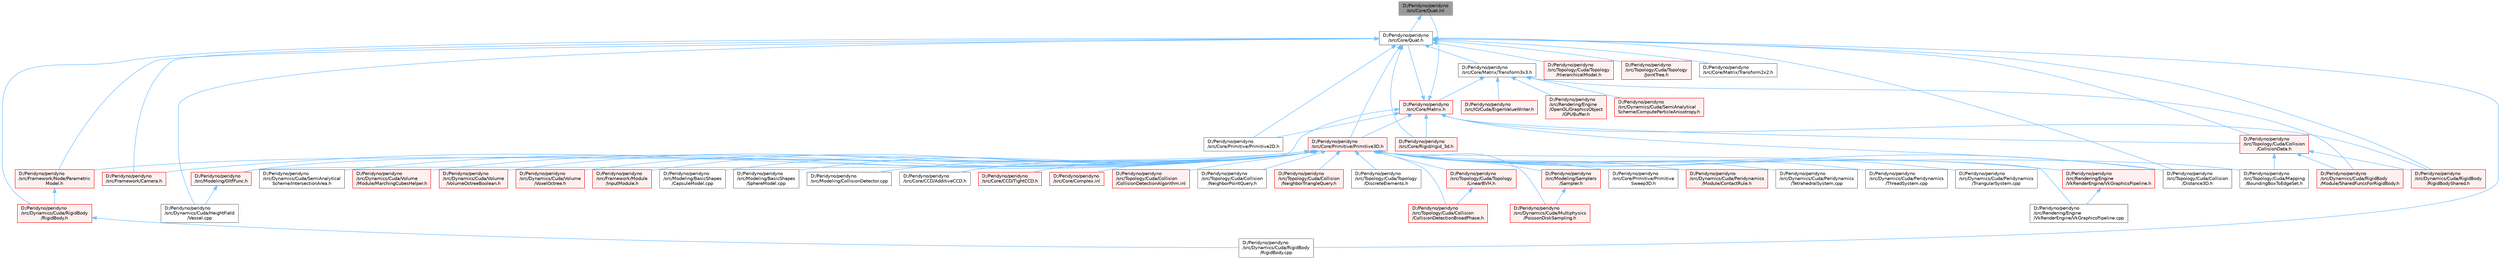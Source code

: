 digraph "D:/Peridyno/peridyno/src/Core/Quat.inl"
{
 // LATEX_PDF_SIZE
  bgcolor="transparent";
  edge [fontname=Helvetica,fontsize=10,labelfontname=Helvetica,labelfontsize=10];
  node [fontname=Helvetica,fontsize=10,shape=box,height=0.2,width=0.4];
  Node1 [id="Node000001",label="D:/Peridyno/peridyno\l/src/Core/Quat.inl",height=0.2,width=0.4,color="gray40", fillcolor="grey60", style="filled", fontcolor="black",tooltip=" "];
  Node1 -> Node2 [id="edge1_Node000001_Node000002",dir="back",color="steelblue1",style="solid",tooltip=" "];
  Node2 [id="Node000002",label="D:/Peridyno/peridyno\l/src/Core/Quat.h",height=0.2,width=0.4,color="grey40", fillcolor="white", style="filled",URL="$_quat_8h.html",tooltip="Implementation of quaternion."];
  Node2 -> Node3 [id="edge2_Node000002_Node000003",dir="back",color="steelblue1",style="solid",tooltip=" "];
  Node3 [id="Node000003",label="D:/Peridyno/peridyno\l/src/Core/Matrix/Transform2x2.h",height=0.2,width=0.4,color="grey40", fillcolor="white", style="filled",URL="$_transform2x2_8h.html",tooltip=" "];
  Node2 -> Node4 [id="edge3_Node000002_Node000004",dir="back",color="steelblue1",style="solid",tooltip=" "];
  Node4 [id="Node000004",label="D:/Peridyno/peridyno\l/src/Core/Matrix/Transform3x3.h",height=0.2,width=0.4,color="grey40", fillcolor="white", style="filled",URL="$_transform3x3_8h.html",tooltip=" "];
  Node4 -> Node5 [id="edge4_Node000004_Node000005",dir="back",color="steelblue1",style="solid",tooltip=" "];
  Node5 [id="Node000005",label="D:/Peridyno/peridyno\l/src/Core/Matrix.h",height=0.2,width=0.4,color="red", fillcolor="#FFF0F0", style="filled",URL="$_matrix_8h.html",tooltip=" "];
  Node5 -> Node586 [id="edge5_Node000005_Node000586",dir="back",color="steelblue1",style="solid",tooltip=" "];
  Node586 [id="Node000586",label="D:/Peridyno/peridyno\l/src/Core/Primitive/Primitive2D.h",height=0.2,width=0.4,color="grey40", fillcolor="white", style="filled",URL="$_primitive2_d_8h.html",tooltip=" "];
  Node5 -> Node588 [id="edge6_Node000005_Node000588",dir="back",color="steelblue1",style="solid",tooltip=" "];
  Node588 [id="Node000588",label="D:/Peridyno/peridyno\l/src/Core/Primitive/Primitive3D.h",height=0.2,width=0.4,color="red", fillcolor="#FFF0F0", style="filled",URL="$_primitive3_d_8h.html",tooltip=" "];
  Node588 -> Node589 [id="edge7_Node000588_Node000589",dir="back",color="steelblue1",style="solid",tooltip=" "];
  Node589 [id="Node000589",label="D:/Peridyno/peridyno\l/src/Core/CCD/AdditiveCCD.h",height=0.2,width=0.4,color="grey40", fillcolor="white", style="filled",URL="$_additive_c_c_d_8h.html",tooltip=" "];
  Node588 -> Node590 [id="edge8_Node000588_Node000590",dir="back",color="steelblue1",style="solid",tooltip=" "];
  Node590 [id="Node000590",label="D:/Peridyno/peridyno\l/src/Core/CCD/TightCCD.h",height=0.2,width=0.4,color="red", fillcolor="#FFF0F0", style="filled",URL="$_tight_c_c_d_8h.html",tooltip=" "];
  Node588 -> Node579 [id="edge9_Node000588_Node000579",dir="back",color="steelblue1",style="solid",tooltip=" "];
  Node579 [id="Node000579",label="D:/Peridyno/peridyno\l/src/Core/Complex.inl",height=0.2,width=0.4,color="red", fillcolor="#FFF0F0", style="filled",URL="$_complex_8inl.html",tooltip=" "];
  Node588 -> Node582 [id="edge10_Node000588_Node000582",dir="back",color="steelblue1",style="solid",tooltip=" "];
  Node582 [id="Node000582",label="D:/Peridyno/peridyno\l/src/Core/Primitive/Primitive\lSweep3D.h",height=0.2,width=0.4,color="grey40", fillcolor="white", style="filled",URL="$_primitive_sweep3_d_8h.html",tooltip="This class is implemented for continuous collision detection."];
  Node588 -> Node285 [id="edge11_Node000588_Node000285",dir="back",color="steelblue1",style="solid",tooltip=" "];
  Node285 [id="Node000285",label="D:/Peridyno/peridyno\l/src/Dynamics/Cuda/Multiphysics\l/PoissonDiskSampling.h",height=0.2,width=0.4,color="red", fillcolor="#FFF0F0", style="filled",URL="$_poisson_disk_sampling_8h.html",tooltip=" "];
  Node588 -> Node22 [id="edge12_Node000588_Node000022",dir="back",color="steelblue1",style="solid",tooltip=" "];
  Node22 [id="Node000022",label="D:/Peridyno/peridyno\l/src/Dynamics/Cuda/Peridynamics\l/Module/ContactRule.h",height=0.2,width=0.4,color="red", fillcolor="#FFF0F0", style="filled",URL="$_contact_rule_8h.html",tooltip=" "];
  Node588 -> Node299 [id="edge13_Node000588_Node000299",dir="back",color="steelblue1",style="solid",tooltip=" "];
  Node299 [id="Node000299",label="D:/Peridyno/peridyno\l/src/Dynamics/Cuda/Peridynamics\l/TetrahedralSystem.cpp",height=0.2,width=0.4,color="grey40", fillcolor="white", style="filled",URL="$_tetrahedral_system_8cpp.html",tooltip=" "];
  Node588 -> Node302 [id="edge14_Node000588_Node000302",dir="back",color="steelblue1",style="solid",tooltip=" "];
  Node302 [id="Node000302",label="D:/Peridyno/peridyno\l/src/Dynamics/Cuda/Peridynamics\l/ThreadSystem.cpp",height=0.2,width=0.4,color="grey40", fillcolor="white", style="filled",URL="$_thread_system_8cpp.html",tooltip=" "];
  Node588 -> Node136 [id="edge15_Node000588_Node000136",dir="back",color="steelblue1",style="solid",tooltip=" "];
  Node136 [id="Node000136",label="D:/Peridyno/peridyno\l/src/Dynamics/Cuda/Peridynamics\l/TriangularSystem.cpp",height=0.2,width=0.4,color="grey40", fillcolor="white", style="filled",URL="$_triangular_system_8cpp.html",tooltip=" "];
  Node588 -> Node591 [id="edge16_Node000588_Node000591",dir="back",color="steelblue1",style="solid",tooltip=" "];
  Node591 [id="Node000591",label="D:/Peridyno/peridyno\l/src/Dynamics/Cuda/SemiAnalytical\lScheme/IntersectionArea.h",height=0.2,width=0.4,color="grey40", fillcolor="white", style="filled",URL="$_intersection_area_8h.html",tooltip=" "];
  Node588 -> Node13 [id="edge17_Node000588_Node000013",dir="back",color="steelblue1",style="solid",tooltip=" "];
  Node13 [id="Node000013",label="D:/Peridyno/peridyno\l/src/Dynamics/Cuda/Volume\l/Module/MarchingCubesHelper.h",height=0.2,width=0.4,color="red", fillcolor="#FFF0F0", style="filled",URL="$_marching_cubes_helper_8h.html",tooltip=" "];
  Node588 -> Node327 [id="edge18_Node000588_Node000327",dir="back",color="steelblue1",style="solid",tooltip=" "];
  Node327 [id="Node000327",label="D:/Peridyno/peridyno\l/src/Dynamics/Cuda/Volume\l/VolumeOctreeBoolean.h",height=0.2,width=0.4,color="red", fillcolor="#FFF0F0", style="filled",URL="$_volume_octree_boolean_8h.html",tooltip=" "];
  Node588 -> Node478 [id="edge19_Node000588_Node000478",dir="back",color="steelblue1",style="solid",tooltip=" "];
  Node478 [id="Node000478",label="D:/Peridyno/peridyno\l/src/Dynamics/Cuda/Volume\l/VoxelOctree.h",height=0.2,width=0.4,color="red", fillcolor="#FFF0F0", style="filled",URL="$_voxel_octree_8h.html",tooltip=" "];
  Node588 -> Node592 [id="edge20_Node000588_Node000592",dir="back",color="steelblue1",style="solid",tooltip=" "];
  Node592 [id="Node000592",label="D:/Peridyno/peridyno\l/src/Framework/Camera.h",height=0.2,width=0.4,color="red", fillcolor="#FFF0F0", style="filled",URL="$_framework_2_camera_8h.html",tooltip=" "];
  Node588 -> Node158 [id="edge21_Node000588_Node000158",dir="back",color="steelblue1",style="solid",tooltip=" "];
  Node158 [id="Node000158",label="D:/Peridyno/peridyno\l/src/Framework/Module\l/InputModule.h",height=0.2,width=0.4,color="red", fillcolor="#FFF0F0", style="filled",URL="$_input_module_8h.html",tooltip=" "];
  Node588 -> Node345 [id="edge22_Node000588_Node000345",dir="back",color="steelblue1",style="solid",tooltip=" "];
  Node345 [id="Node000345",label="D:/Peridyno/peridyno\l/src/Framework/Node/Parametric\lModel.h",height=0.2,width=0.4,color="red", fillcolor="#FFF0F0", style="filled",URL="$_parametric_model_8h.html",tooltip=" "];
  Node345 -> Node353 [id="edge23_Node000345_Node000353",dir="back",color="steelblue1",style="solid",tooltip=" "];
  Node353 [id="Node000353",label="D:/Peridyno/peridyno\l/src/Dynamics/Cuda/RigidBody\l/RigidBody.h",height=0.2,width=0.4,color="red", fillcolor="#FFF0F0", style="filled",URL="$_rigid_body_8h.html",tooltip=" "];
  Node353 -> Node356 [id="edge24_Node000353_Node000356",dir="back",color="steelblue1",style="solid",tooltip=" "];
  Node356 [id="Node000356",label="D:/Peridyno/peridyno\l/src/Dynamics/Cuda/RigidBody\l/RigidBody.cpp",height=0.2,width=0.4,color="grey40", fillcolor="white", style="filled",URL="$_rigid_body_8cpp.html",tooltip=" "];
  Node588 -> Node374 [id="edge25_Node000588_Node000374",dir="back",color="steelblue1",style="solid",tooltip=" "];
  Node374 [id="Node000374",label="D:/Peridyno/peridyno\l/src/Modeling/BasicShapes\l/CapsuleModel.cpp",height=0.2,width=0.4,color="grey40", fillcolor="white", style="filled",URL="$_capsule_model_8cpp.html",tooltip=" "];
  Node588 -> Node386 [id="edge26_Node000588_Node000386",dir="back",color="steelblue1",style="solid",tooltip=" "];
  Node386 [id="Node000386",label="D:/Peridyno/peridyno\l/src/Modeling/BasicShapes\l/SphereModel.cpp",height=0.2,width=0.4,color="grey40", fillcolor="white", style="filled",URL="$_sphere_model_8cpp.html",tooltip=" "];
  Node588 -> Node375 [id="edge27_Node000588_Node000375",dir="back",color="steelblue1",style="solid",tooltip=" "];
  Node375 [id="Node000375",label="D:/Peridyno/peridyno\l/src/Modeling/CollisionDetector.cpp",height=0.2,width=0.4,color="grey40", fillcolor="white", style="filled",URL="$_collision_detector_8cpp.html",tooltip=" "];
  Node588 -> Node529 [id="edge28_Node000588_Node000529",dir="back",color="steelblue1",style="solid",tooltip=" "];
  Node529 [id="Node000529",label="D:/Peridyno/peridyno\l/src/Modeling/GltfFunc.h",height=0.2,width=0.4,color="red", fillcolor="#FFF0F0", style="filled",URL="$_gltf_func_8h.html",tooltip=" "];
  Node529 -> Node355 [id="edge29_Node000529_Node000355",dir="back",color="steelblue1",style="solid",tooltip=" "];
  Node355 [id="Node000355",label="D:/Peridyno/peridyno\l/src/Dynamics/Cuda/HeightField\l/Vessel.cpp",height=0.2,width=0.4,color="grey40", fillcolor="white", style="filled",URL="$_vessel_8cpp.html",tooltip=" "];
  Node588 -> Node422 [id="edge30_Node000588_Node000422",dir="back",color="steelblue1",style="solid",tooltip=" "];
  Node422 [id="Node000422",label="D:/Peridyno/peridyno\l/src/Modeling/Samplers\l/Sampler.h",height=0.2,width=0.4,color="red", fillcolor="#FFF0F0", style="filled",URL="$_sampler_8h.html",tooltip=" "];
  Node422 -> Node285 [id="edge31_Node000422_Node000285",dir="back",color="steelblue1",style="solid",tooltip=" "];
  Node588 -> Node557 [id="edge32_Node000588_Node000557",dir="back",color="steelblue1",style="solid",tooltip=" "];
  Node557 [id="Node000557",label="D:/Peridyno/peridyno\l/src/Rendering/Engine\l/VkRenderEngine/VkGraphicsPipeline.cpp",height=0.2,width=0.4,color="grey40", fillcolor="white", style="filled",URL="$_vk_graphics_pipeline_8cpp.html",tooltip=" "];
  Node588 -> Node554 [id="edge33_Node000588_Node000554",dir="back",color="steelblue1",style="solid",tooltip=" "];
  Node554 [id="Node000554",label="D:/Peridyno/peridyno\l/src/Rendering/Engine\l/VkRenderEngine/VkGraphicsPipeline.h",height=0.2,width=0.4,color="red", fillcolor="#FFF0F0", style="filled",URL="$_vk_graphics_pipeline_8h.html",tooltip=" "];
  Node554 -> Node557 [id="edge34_Node000554_Node000557",dir="back",color="steelblue1",style="solid",tooltip=" "];
  Node588 -> Node594 [id="edge35_Node000588_Node000594",dir="back",color="steelblue1",style="solid",tooltip=" "];
  Node594 [id="Node000594",label="D:/Peridyno/peridyno\l/src/Topology/Cuda/Collision\l/CollisionDetectionAlgorithm.inl",height=0.2,width=0.4,color="red", fillcolor="#FFF0F0", style="filled",URL="$_collision_detection_algorithm_8inl.html",tooltip=" "];
  Node588 -> Node108 [id="edge36_Node000588_Node000108",dir="back",color="steelblue1",style="solid",tooltip=" "];
  Node108 [id="Node000108",label="D:/Peridyno/peridyno\l/src/Topology/Cuda/Collision\l/CollisionDetectionBroadPhase.h",height=0.2,width=0.4,color="red", fillcolor="#FFF0F0", style="filled",URL="$_cuda_2_collision_2_collision_detection_broad_phase_8h.html",tooltip=" "];
  Node588 -> Node503 [id="edge37_Node000588_Node000503",dir="back",color="steelblue1",style="solid",tooltip=" "];
  Node503 [id="Node000503",label="D:/Peridyno/peridyno\l/src/Topology/Cuda/Collision\l/Distance3D.h",height=0.2,width=0.4,color="grey40", fillcolor="white", style="filled",URL="$_distance3_d_8h.html",tooltip=" "];
  Node588 -> Node112 [id="edge38_Node000588_Node000112",dir="back",color="steelblue1",style="solid",tooltip=" "];
  Node112 [id="Node000112",label="D:/Peridyno/peridyno\l/src/Topology/Cuda/Collision\l/NeighborPointQuery.h",height=0.2,width=0.4,color="grey40", fillcolor="white", style="filled",URL="$_topology_2_cuda_2_collision_2_neighbor_point_query_8h.html",tooltip=" "];
  Node588 -> Node113 [id="edge39_Node000588_Node000113",dir="back",color="steelblue1",style="solid",tooltip=" "];
  Node113 [id="Node000113",label="D:/Peridyno/peridyno\l/src/Topology/Cuda/Collision\l/NeighborTriangleQuery.h",height=0.2,width=0.4,color="red", fillcolor="#FFF0F0", style="filled",URL="$_neighbor_triangle_query_8h.html",tooltip=" "];
  Node588 -> Node464 [id="edge40_Node000588_Node000464",dir="back",color="steelblue1",style="solid",tooltip=" "];
  Node464 [id="Node000464",label="D:/Peridyno/peridyno\l/src/Topology/Cuda/Mapping\l/BoundingBoxToEdgeSet.h",height=0.2,width=0.4,color="grey40", fillcolor="white", style="filled",URL="$_bounding_box_to_edge_set_8h.html",tooltip=" "];
  Node588 -> Node504 [id="edge41_Node000588_Node000504",dir="back",color="steelblue1",style="solid",tooltip=" "];
  Node504 [id="Node000504",label="D:/Peridyno/peridyno\l/src/Topology/Cuda/Topology\l/DiscreteElements.h",height=0.2,width=0.4,color="grey40", fillcolor="white", style="filled",URL="$_cuda_2_topology_2_discrete_elements_8h.html",tooltip=" "];
  Node588 -> Node571 [id="edge42_Node000588_Node000571",dir="back",color="steelblue1",style="solid",tooltip=" "];
  Node571 [id="Node000571",label="D:/Peridyno/peridyno\l/src/Topology/Cuda/Topology\l/LinearBVH.h",height=0.2,width=0.4,color="red", fillcolor="#FFF0F0", style="filled",URL="$_linear_b_v_h_8h.html",tooltip=" "];
  Node571 -> Node108 [id="edge43_Node000571_Node000108",dir="back",color="steelblue1",style="solid",tooltip=" "];
  Node5 -> Node2 [id="edge44_Node000005_Node000002",dir="back",color="steelblue1",style="solid",tooltip=" "];
  Node5 -> Node1 [id="edge45_Node000005_Node000001",dir="back",color="steelblue1",style="solid",tooltip=" "];
  Node5 -> Node707 [id="edge46_Node000005_Node000707",dir="back",color="steelblue1",style="solid",tooltip=" "];
  Node707 [id="Node000707",label="D:/Peridyno/peridyno\l/src/Core/Rigid/rigid_3d.h",height=0.2,width=0.4,color="red", fillcolor="#FFF0F0", style="filled",URL="$rigid__3d_8h.html",tooltip=" "];
  Node5 -> Node709 [id="edge47_Node000005_Node000709",dir="back",color="steelblue1",style="solid",tooltip=" "];
  Node709 [id="Node000709",label="D:/Peridyno/peridyno\l/src/Dynamics/Cuda/RigidBody\l/RigidBodyShared.h",height=0.2,width=0.4,color="red", fillcolor="#FFF0F0", style="filled",URL="$_rigid_body_shared_8h.html",tooltip=" "];
  Node5 -> Node529 [id="edge48_Node000005_Node000529",dir="back",color="steelblue1",style="solid",tooltip=" "];
  Node5 -> Node711 [id="edge49_Node000005_Node000711",dir="back",color="steelblue1",style="solid",tooltip=" "];
  Node711 [id="Node000711",label="D:/Peridyno/peridyno\l/src/Topology/Cuda/Collision\l/CollisionData.h",height=0.2,width=0.4,color="red", fillcolor="#FFF0F0", style="filled",URL="$_collision_data_8h.html",tooltip=" "];
  Node711 -> Node599 [id="edge50_Node000711_Node000599",dir="back",color="steelblue1",style="solid",tooltip=" "];
  Node599 [id="Node000599",label="D:/Peridyno/peridyno\l/src/Dynamics/Cuda/RigidBody\l/Module/SharedFuncsForRigidBody.h",height=0.2,width=0.4,color="red", fillcolor="#FFF0F0", style="filled",URL="$_shared_funcs_for_rigid_body_8h.html",tooltip=" "];
  Node711 -> Node709 [id="edge51_Node000711_Node000709",dir="back",color="steelblue1",style="solid",tooltip=" "];
  Node711 -> Node464 [id="edge52_Node000711_Node000464",dir="back",color="steelblue1",style="solid",tooltip=" "];
  Node5 -> Node503 [id="edge53_Node000005_Node000503",dir="back",color="steelblue1",style="solid",tooltip=" "];
  Node4 -> Node599 [id="edge54_Node000004_Node000599",dir="back",color="steelblue1",style="solid",tooltip=" "];
  Node4 -> Node79 [id="edge55_Node000004_Node000079",dir="back",color="steelblue1",style="solid",tooltip=" "];
  Node79 [id="Node000079",label="D:/Peridyno/peridyno\l/src/Dynamics/Cuda/SemiAnalytical\lScheme/ComputeParticleAnisotropy.h",height=0.2,width=0.4,color="red", fillcolor="#FFF0F0", style="filled",URL="$_compute_particle_anisotropy_8h.html",tooltip=" "];
  Node4 -> Node261 [id="edge56_Node000004_Node000261",dir="back",color="steelblue1",style="solid",tooltip=" "];
  Node261 [id="Node000261",label="D:/Peridyno/peridyno\l/src/IO/Cuda/EigenValueWriter.h",height=0.2,width=0.4,color="red", fillcolor="#FFF0F0", style="filled",URL="$_eigen_value_writer_8h.html",tooltip=" "];
  Node4 -> Node485 [id="edge57_Node000004_Node000485",dir="back",color="steelblue1",style="solid",tooltip=" "];
  Node485 [id="Node000485",label="D:/Peridyno/peridyno\l/src/Rendering/Engine\l/OpenGL/GraphicsObject\l/GPUBuffer.h",height=0.2,width=0.4,color="red", fillcolor="#FFF0F0", style="filled",URL="$_g_p_u_buffer_8h.html",tooltip=" "];
  Node2 -> Node586 [id="edge58_Node000002_Node000586",dir="back",color="steelblue1",style="solid",tooltip=" "];
  Node2 -> Node588 [id="edge59_Node000002_Node000588",dir="back",color="steelblue1",style="solid",tooltip=" "];
  Node2 -> Node707 [id="edge60_Node000002_Node000707",dir="back",color="steelblue1",style="solid",tooltip=" "];
  Node2 -> Node355 [id="edge61_Node000002_Node000355",dir="back",color="steelblue1",style="solid",tooltip=" "];
  Node2 -> Node356 [id="edge62_Node000002_Node000356",dir="back",color="steelblue1",style="solid",tooltip=" "];
  Node2 -> Node353 [id="edge63_Node000002_Node000353",dir="back",color="steelblue1",style="solid",tooltip=" "];
  Node2 -> Node709 [id="edge64_Node000002_Node000709",dir="back",color="steelblue1",style="solid",tooltip=" "];
  Node2 -> Node592 [id="edge65_Node000002_Node000592",dir="back",color="steelblue1",style="solid",tooltip=" "];
  Node2 -> Node345 [id="edge66_Node000002_Node000345",dir="back",color="steelblue1",style="solid",tooltip=" "];
  Node2 -> Node711 [id="edge67_Node000002_Node000711",dir="back",color="steelblue1",style="solid",tooltip=" "];
  Node2 -> Node503 [id="edge68_Node000002_Node000503",dir="back",color="steelblue1",style="solid",tooltip=" "];
  Node2 -> Node510 [id="edge69_Node000002_Node000510",dir="back",color="steelblue1",style="solid",tooltip=" "];
  Node510 [id="Node000510",label="D:/Peridyno/peridyno\l/src/Topology/Cuda/Topology\l/HierarchicalModel.h",height=0.2,width=0.4,color="red", fillcolor="#FFF0F0", style="filled",URL="$_hierarchical_model_8h.html",tooltip=" "];
  Node2 -> Node511 [id="edge70_Node000002_Node000511",dir="back",color="steelblue1",style="solid",tooltip=" "];
  Node511 [id="Node000511",label="D:/Peridyno/peridyno\l/src/Topology/Cuda/Topology\l/JointTree.h",height=0.2,width=0.4,color="red", fillcolor="#FFF0F0", style="filled",URL="$_joint_tree_8h.html",tooltip=" "];
}
